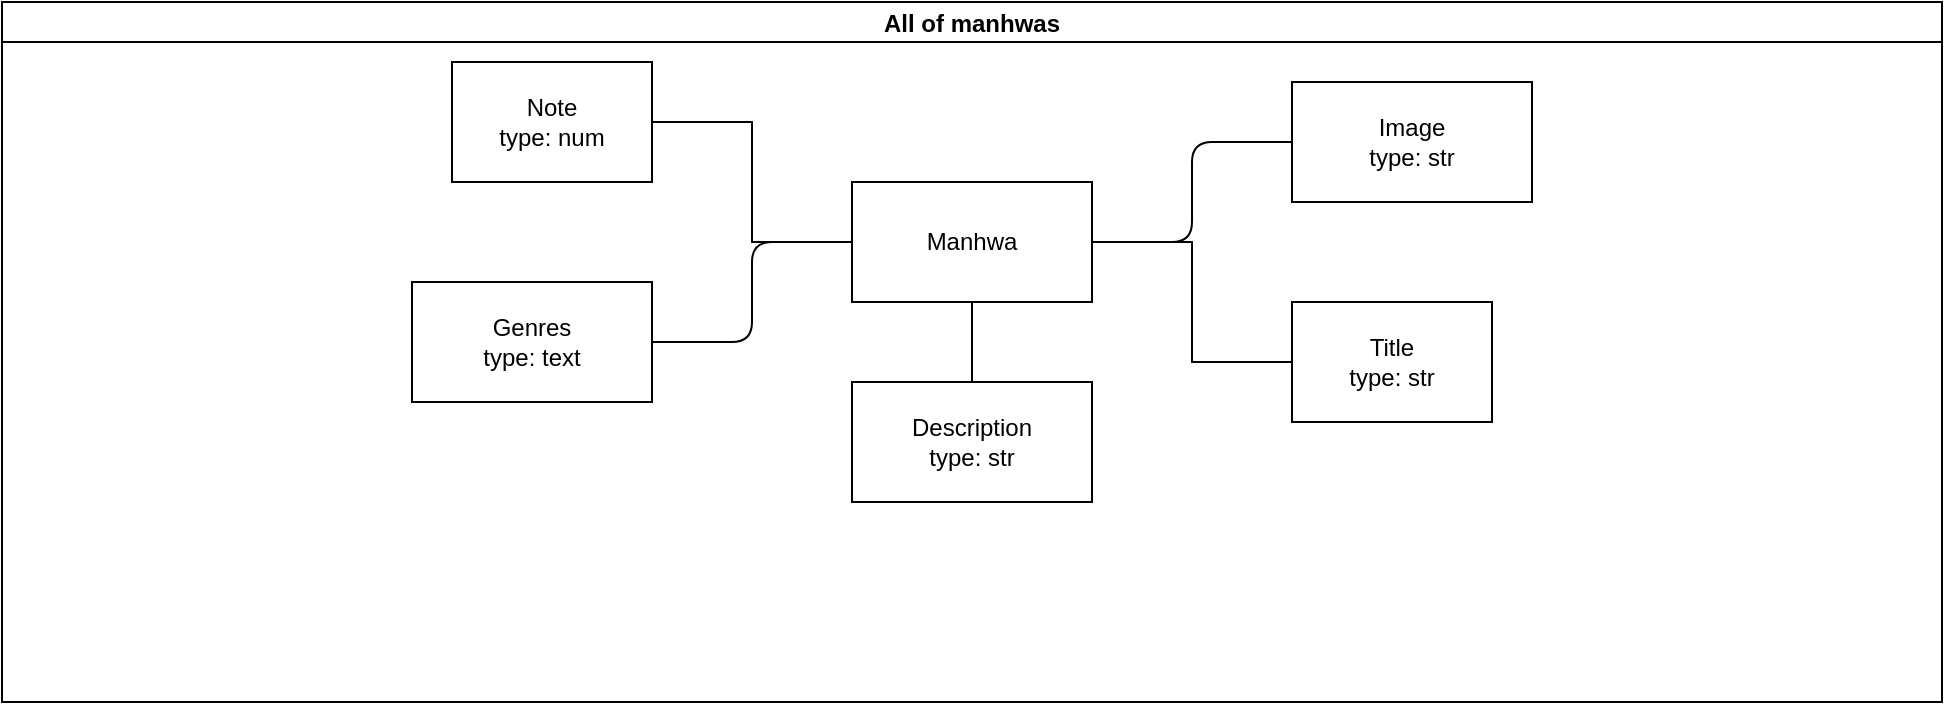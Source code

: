 <mxfile>
    <diagram id="dT4eaH6bii9O6tbr7AXM" name="Page-1">
        <mxGraphModel dx="1737" dy="778" grid="1" gridSize="10" guides="1" tooltips="1" connect="1" arrows="1" fold="1" page="1" pageScale="1" pageWidth="850" pageHeight="1100" math="0" shadow="0">
            <root>
                <mxCell id="0"/>
                <mxCell id="1" parent="0"/>
                <mxCell id="24" value="All of manhwas" style="swimlane;startSize=20;horizontal=1;containerType=tree;newEdgeStyle={&quot;edgeStyle&quot;:&quot;elbowEdgeStyle&quot;,&quot;startArrow&quot;:&quot;none&quot;,&quot;endArrow&quot;:&quot;none&quot;};gradientColor=none;swimlaneFillColor=default;" parent="1" vertex="1">
                    <mxGeometry x="-500" y="80" width="970" height="350" as="geometry"/>
                </mxCell>
                <mxCell id="25" value="" style="edgeStyle=elbowEdgeStyle;elbow=vertical;sourcePerimeterSpacing=0;targetPerimeterSpacing=0;startArrow=none;endArrow=none;rounded=0;curved=0;" parent="24" source="27" target="28" edge="1">
                    <mxGeometry relative="1" as="geometry"/>
                </mxCell>
                <mxCell id="26" value="" style="edgeStyle=elbowEdgeStyle;elbow=vertical;sourcePerimeterSpacing=0;targetPerimeterSpacing=0;startArrow=none;endArrow=none;rounded=0;curved=0;" parent="24" source="27" target="29" edge="1">
                    <mxGeometry relative="1" as="geometry"/>
                </mxCell>
                <UserObject label="Manhwa" treeRoot="1" id="27">
                    <mxCell style="whiteSpace=wrap;html=1;align=center;treeFolding=1;treeMoving=1;newEdgeStyle={&quot;edgeStyle&quot;:&quot;elbowEdgeStyle&quot;,&quot;startArrow&quot;:&quot;none&quot;,&quot;endArrow&quot;:&quot;none&quot;};" parent="24" vertex="1">
                        <mxGeometry x="425" y="90" width="120" height="60" as="geometry"/>
                    </mxCell>
                </UserObject>
                <mxCell id="28" value="Title&lt;br&gt;type: str" style="whiteSpace=wrap;html=1;align=center;verticalAlign=middle;treeFolding=1;treeMoving=1;newEdgeStyle={&quot;edgeStyle&quot;:&quot;elbowEdgeStyle&quot;,&quot;startArrow&quot;:&quot;none&quot;,&quot;endArrow&quot;:&quot;none&quot;};gradientColor=none;" parent="24" vertex="1">
                    <mxGeometry x="645" y="150" width="100" height="60" as="geometry"/>
                </mxCell>
                <mxCell id="29" value="Note&lt;br&gt;type: num" style="whiteSpace=wrap;html=1;align=center;verticalAlign=middle;treeFolding=1;treeMoving=1;newEdgeStyle={&quot;edgeStyle&quot;:&quot;elbowEdgeStyle&quot;,&quot;startArrow&quot;:&quot;none&quot;,&quot;endArrow&quot;:&quot;none&quot;};" parent="24" vertex="1">
                    <mxGeometry x="225" y="30" width="100" height="60" as="geometry"/>
                </mxCell>
                <mxCell id="30" value="" style="edgeStyle=elbowEdgeStyle;html=1;elbow=horizontal;startArrow=none;endArrow=none;" parent="24" source="27" target="31" edge="1">
                    <mxGeometry relative="1" as="geometry"/>
                </mxCell>
                <UserObject label="Genres&lt;br&gt;type: text" treeRoot="1" id="31">
                    <mxCell style="whiteSpace=wrap;html=1;align=center;treeFolding=1;treeMoving=1;newEdgeStyle={&quot;edgeStyle&quot;:&quot;elbowEdgeStyle&quot;,&quot;startArrow&quot;:&quot;none&quot;,&quot;endArrow&quot;:&quot;none&quot;};" parent="24" vertex="1">
                        <mxGeometry x="205" y="140" width="120" height="60" as="geometry"/>
                    </mxCell>
                </UserObject>
                <mxCell id="32" value="" style="edgeStyle=elbowEdgeStyle;html=1;elbow=horizontal;startArrow=none;endArrow=none;" parent="24" source="27" target="33" edge="1">
                    <mxGeometry relative="1" as="geometry"/>
                </mxCell>
                <UserObject label="Image&lt;div&gt;&lt;span style=&quot;color: rgb(0, 0, 0);&quot;&gt;type: str&lt;/span&gt;&lt;/div&gt;" treeRoot="1" id="33">
                    <mxCell style="whiteSpace=wrap;html=1;align=center;treeFolding=1;treeMoving=1;newEdgeStyle={&quot;edgeStyle&quot;:&quot;elbowEdgeStyle&quot;,&quot;startArrow&quot;:&quot;none&quot;,&quot;endArrow&quot;:&quot;none&quot;};" parent="24" vertex="1">
                        <mxGeometry x="645" y="40" width="120" height="60" as="geometry"/>
                    </mxCell>
                </UserObject>
                <mxCell id="34" value="" style="edgeStyle=elbowEdgeStyle;html=1;elbow=vertical;startArrow=none;endArrow=none;" parent="24" source="27" target="35" edge="1">
                    <mxGeometry relative="1" as="geometry"/>
                </mxCell>
                <UserObject label="Description&lt;br&gt;type: str" treeRoot="1" id="35">
                    <mxCell style="whiteSpace=wrap;html=1;align=center;treeFolding=1;treeMoving=1;newEdgeStyle={&quot;edgeStyle&quot;:&quot;elbowEdgeStyle&quot;,&quot;startArrow&quot;:&quot;none&quot;,&quot;endArrow&quot;:&quot;none&quot;};" parent="24" vertex="1">
                        <mxGeometry x="425" y="190" width="120" height="60" as="geometry"/>
                    </mxCell>
                </UserObject>
            </root>
        </mxGraphModel>
    </diagram>
</mxfile>